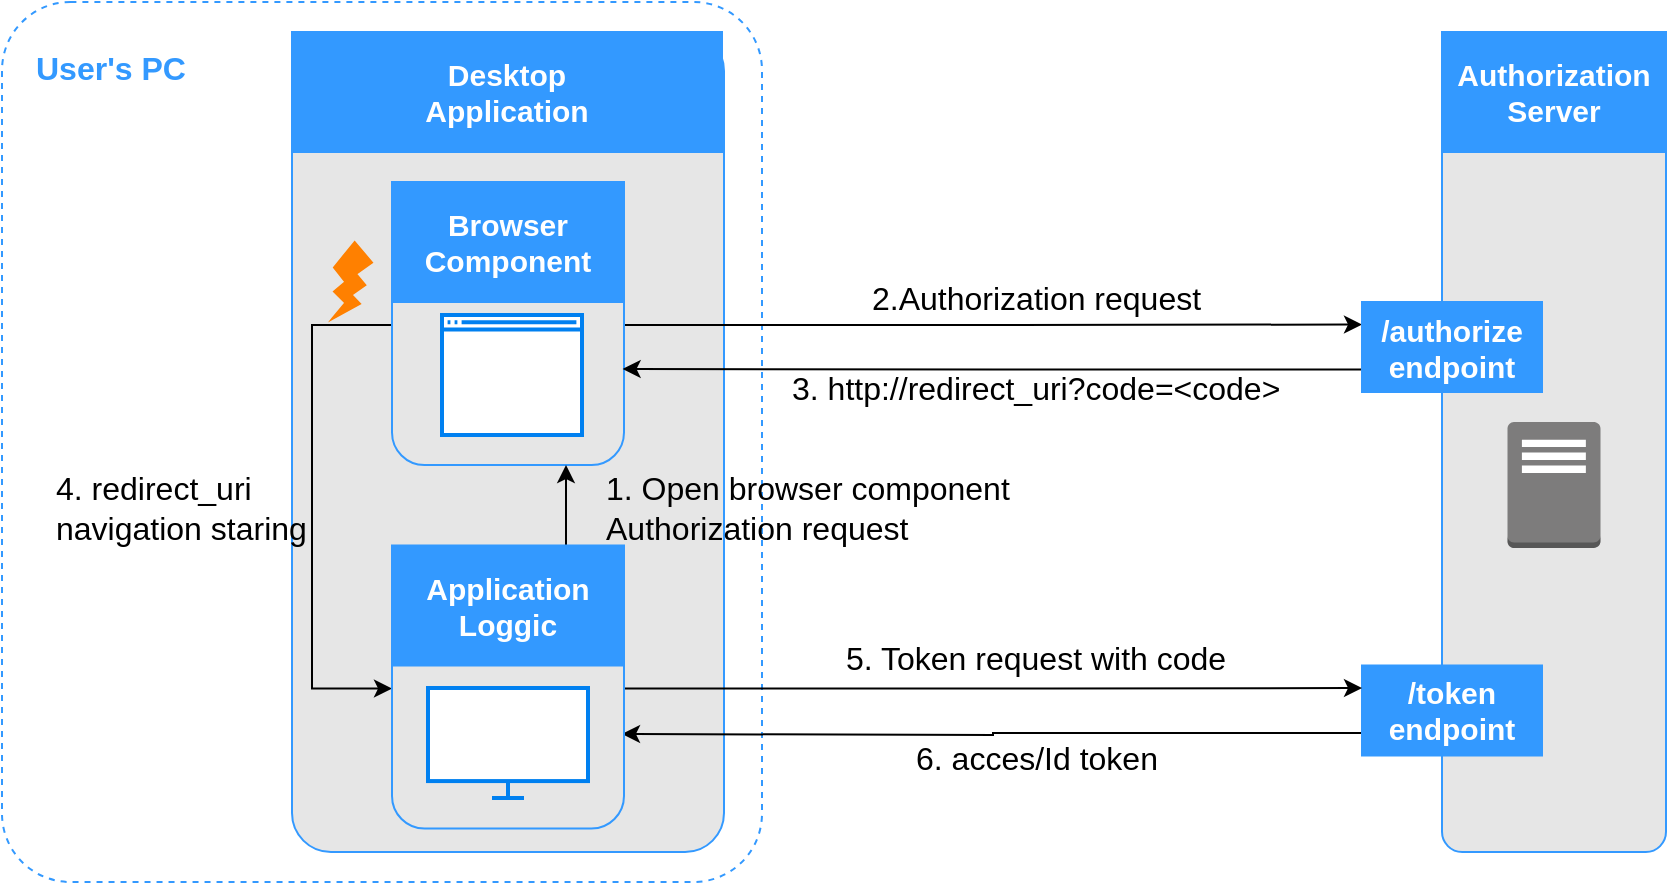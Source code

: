 <mxfile version="20.8.10" type="device"><diagram id="OfzPWfphn4oObmjZ9aE_" name="Strona-1"><mxGraphModel dx="1867" dy="1188" grid="1" gridSize="5" guides="1" tooltips="1" connect="1" arrows="1" fold="1" page="1" pageScale="1" pageWidth="827" pageHeight="1169" math="0" shadow="0"><root><mxCell id="0"/><mxCell id="1" parent="0"/><mxCell id="UyzauJDDtlnSS3H98DLt-3" value="" style="rounded=1;whiteSpace=wrap;html=1;strokeColor=#3399FF;strokeWidth=1;fillColor=none;fontFamily=Verdana;fontSize=12;fontColor=#00BEF2;perimeterSpacing=0;imageHeight=24;arcSize=9;dashed=1;" parent="1" vertex="1"><mxGeometry x="-280" y="320" width="380" height="440" as="geometry"/></mxCell><mxCell id="orviERpDeHOa16BACyF0-30" value="" style="rounded=1;whiteSpace=wrap;html=1;strokeColor=#3399FF;strokeWidth=1;fillColor=#E6E6E6;fontFamily=Verdana;fontSize=12;fontColor=#000000;perimeterSpacing=0;imageHeight=24;arcSize=9;" parent="1" vertex="1"><mxGeometry x="-135" y="335" width="216" height="410" as="geometry"/></mxCell><mxCell id="orviERpDeHOa16BACyF0-31" value="Desktop&lt;br&gt;Application" style="whiteSpace=wrap;html=1;strokeColor=#3399FF;strokeWidth=1;fillColor=#3399FF;fontFamily=Helvetica;fontSize=15;fontColor=#FFFFFF;fontStyle=1" parent="1" vertex="1"><mxGeometry x="-135" y="335" width="215" height="60" as="geometry"/></mxCell><mxCell id="7BbOpquyFFsGqLGS4olT-8" style="edgeStyle=orthogonalEdgeStyle;rounded=0;orthogonalLoop=1;jettySize=auto;html=1;exitX=1;exitY=0.5;exitDx=0;exitDy=0;entryX=0;entryY=0.25;entryDx=0;entryDy=0;" parent="1" source="orviERpDeHOa16BACyF0-34" target="7BbOpquyFFsGqLGS4olT-7" edge="1"><mxGeometry relative="1" as="geometry"/></mxCell><mxCell id="Bq95SBn1qcoN9RhXfWMz-5" style="edgeStyle=orthogonalEdgeStyle;rounded=0;orthogonalLoop=1;jettySize=auto;html=1;exitX=0;exitY=0.5;exitDx=0;exitDy=0;entryX=0;entryY=0.5;entryDx=0;entryDy=0;" parent="1" source="orviERpDeHOa16BACyF0-34" target="Bq95SBn1qcoN9RhXfWMz-1" edge="1"><mxGeometry relative="1" as="geometry"><Array as="points"><mxPoint x="-125" y="482"/><mxPoint x="-125" y="663"/></Array></mxGeometry></mxCell><mxCell id="orviERpDeHOa16BACyF0-34" value="" style="rounded=1;whiteSpace=wrap;html=1;strokeColor=#3399FF;strokeWidth=1;fillColor=#E6E6E6;fontFamily=Verdana;fontSize=12;fontColor=#00BEF2;perimeterSpacing=0;imageHeight=24;arcSize=14;" parent="1" vertex="1"><mxGeometry x="-85" y="411.5" width="116" height="140" as="geometry"/></mxCell><mxCell id="orviERpDeHOa16BACyF0-35" value="Browser&lt;br&gt;Component" style="whiteSpace=wrap;html=1;strokeColor=#3399FF;strokeWidth=1;fillColor=#3399FF;fontFamily=Helvetica;fontSize=15;fontColor=#FFFFFF;fontStyle=1" parent="1" vertex="1"><mxGeometry x="-85" y="410" width="116" height="60" as="geometry"/></mxCell><mxCell id="orviERpDeHOa16BACyF0-38" value="" style="rounded=1;whiteSpace=wrap;html=1;strokeColor=#3399FF;strokeWidth=1;fillColor=#E6E6E6;fontFamily=Verdana;fontSize=12;fontColor=#00BEF2;perimeterSpacing=0;imageHeight=24;arcSize=9;" parent="1" vertex="1"><mxGeometry x="440" y="349" width="112" height="396" as="geometry"/></mxCell><mxCell id="orviERpDeHOa16BACyF0-39" value="Authorization Server" style="whiteSpace=wrap;html=1;strokeColor=#3399FF;strokeWidth=1;fillColor=#3399FF;fontFamily=Helvetica;fontSize=15;fontColor=#FFFFFF;fontStyle=1" parent="1" vertex="1"><mxGeometry x="440" y="335" width="112" height="60" as="geometry"/></mxCell><mxCell id="jQCTnE5i0i919tLjeEte-14" value="" style="html=1;verticalLabelPosition=bottom;align=center;labelBackgroundColor=#ffffff;verticalAlign=top;strokeWidth=2;strokeColor=#0080F0;shadow=0;dashed=0;shape=mxgraph.ios7.icons.window;" parent="1" vertex="1"><mxGeometry x="-60" y="476.5" width="70" height="60" as="geometry"/></mxCell><mxCell id="7BbOpquyFFsGqLGS4olT-3" value="" style="outlineConnect=0;dashed=0;verticalLabelPosition=bottom;verticalAlign=top;align=center;html=1;shape=mxgraph.aws3.traditional_server;fillColor=#7D7C7C;gradientColor=none;" parent="1" vertex="1"><mxGeometry x="472.75" y="530" width="46.5" height="63" as="geometry"/></mxCell><mxCell id="7BbOpquyFFsGqLGS4olT-18" style="edgeStyle=orthogonalEdgeStyle;rounded=0;orthogonalLoop=1;jettySize=auto;html=1;exitX=0;exitY=0.75;exitDx=0;exitDy=0;entryX=0.994;entryY=0.657;entryDx=0;entryDy=0;entryPerimeter=0;fontSize=16;" parent="1" source="7BbOpquyFFsGqLGS4olT-7" target="orviERpDeHOa16BACyF0-34" edge="1"><mxGeometry relative="1" as="geometry"/></mxCell><mxCell id="7BbOpquyFFsGqLGS4olT-7" value="/authorize&lt;br&gt;endpoint" style="whiteSpace=wrap;html=1;strokeColor=#3399FF;strokeWidth=1;fillColor=#3399FF;fontFamily=Helvetica;fontSize=15;fontColor=#FFFFFF;fontStyle=1" parent="1" vertex="1"><mxGeometry x="400" y="470" width="90" height="45" as="geometry"/></mxCell><mxCell id="7BbOpquyFFsGqLGS4olT-11" value="4. redirect_uri&lt;br&gt;navigation staring" style="text;html=1;align=left;verticalAlign=middle;resizable=0;points=[];autosize=1;strokeColor=none;fillColor=none;fontSize=16;" parent="1" vertex="1"><mxGeometry x="-255" y="545" width="145" height="55" as="geometry"/></mxCell><mxCell id="7BbOpquyFFsGqLGS4olT-16" value="2.Authorization request" style="text;html=1;align=left;verticalAlign=middle;resizable=0;points=[];autosize=1;strokeColor=none;fillColor=none;fontSize=16;" parent="1" vertex="1"><mxGeometry x="152.5" y="450" width="185" height="35" as="geometry"/></mxCell><mxCell id="7BbOpquyFFsGqLGS4olT-19" value="3. http://redirect_uri?code=&amp;lt;code&amp;gt;" style="text;html=1;align=left;verticalAlign=middle;resizable=0;points=[];autosize=1;strokeColor=none;fillColor=none;fontSize=16;" parent="1" vertex="1"><mxGeometry x="112.5" y="495" width="265" height="35" as="geometry"/></mxCell><mxCell id="7BbOpquyFFsGqLGS4olT-38" style="edgeStyle=orthogonalEdgeStyle;rounded=0;orthogonalLoop=1;jettySize=auto;html=1;exitX=0;exitY=0.75;exitDx=0;exitDy=0;fontSize=16;strokeColor=#000000;" parent="1" source="7BbOpquyFFsGqLGS4olT-36" edge="1"><mxGeometry relative="1" as="geometry"><mxPoint x="30" y="686" as="targetPoint"/></mxGeometry></mxCell><mxCell id="7BbOpquyFFsGqLGS4olT-36" value="/token&lt;br&gt;endpoint" style="whiteSpace=wrap;html=1;strokeColor=#3399FF;strokeWidth=1;fillColor=#3399FF;fontFamily=Helvetica;fontSize=15;fontColor=#FFFFFF;fontStyle=1" parent="1" vertex="1"><mxGeometry x="400" y="651.75" width="90" height="45" as="geometry"/></mxCell><mxCell id="7BbOpquyFFsGqLGS4olT-39" value="5. Token request with code" style="text;html=1;align=left;verticalAlign=middle;resizable=0;points=[];autosize=1;strokeColor=none;fillColor=none;fontSize=16;" parent="1" vertex="1"><mxGeometry x="140" y="630" width="210" height="35" as="geometry"/></mxCell><mxCell id="7BbOpquyFFsGqLGS4olT-40" value="6. acces/Id token" style="text;html=1;align=left;verticalAlign=middle;resizable=0;points=[];autosize=1;strokeColor=none;fillColor=none;fontSize=16;" parent="1" vertex="1"><mxGeometry x="175" y="680" width="140" height="35" as="geometry"/></mxCell><mxCell id="UyzauJDDtlnSS3H98DLt-2" value="User's PC" style="text;html=1;align=left;verticalAlign=middle;resizable=0;points=[];autosize=1;strokeColor=none;fillColor=none;fontSize=16;fontColor=#3399FF;fontStyle=1" parent="1" vertex="1"><mxGeometry x="-265" y="335" width="95" height="35" as="geometry"/></mxCell><mxCell id="Bq95SBn1qcoN9RhXfWMz-6" style="edgeStyle=orthogonalEdgeStyle;rounded=0;orthogonalLoop=1;jettySize=auto;html=1;exitX=1;exitY=0.5;exitDx=0;exitDy=0;entryX=0;entryY=0.25;entryDx=0;entryDy=0;" parent="1" source="Bq95SBn1qcoN9RhXfWMz-1" target="7BbOpquyFFsGqLGS4olT-36" edge="1"><mxGeometry relative="1" as="geometry"><Array as="points"><mxPoint x="245" y="663"/><mxPoint x="245" y="663"/></Array></mxGeometry></mxCell><mxCell id="Bq95SBn1qcoN9RhXfWMz-1" value="" style="rounded=1;whiteSpace=wrap;html=1;strokeColor=#3399FF;strokeWidth=1;fillColor=#E6E6E6;fontFamily=Verdana;fontSize=12;fontColor=#00BEF2;perimeterSpacing=0;imageHeight=24;arcSize=14;" parent="1" vertex="1"><mxGeometry x="-85" y="593.25" width="116" height="140" as="geometry"/></mxCell><mxCell id="Bq95SBn1qcoN9RhXfWMz-8" style="edgeStyle=orthogonalEdgeStyle;rounded=0;orthogonalLoop=1;jettySize=auto;html=1;exitX=0.75;exitY=0;exitDx=0;exitDy=0;entryX=0.75;entryY=1;entryDx=0;entryDy=0;" parent="1" source="Bq95SBn1qcoN9RhXfWMz-2" target="orviERpDeHOa16BACyF0-34" edge="1"><mxGeometry relative="1" as="geometry"/></mxCell><mxCell id="Bq95SBn1qcoN9RhXfWMz-2" value="Application&lt;br&gt;Loggic" style="whiteSpace=wrap;html=1;strokeColor=#3399FF;strokeWidth=1;fillColor=#3399FF;fontFamily=Helvetica;fontSize=15;fontColor=#FFFFFF;fontStyle=1" parent="1" vertex="1"><mxGeometry x="-85" y="591.75" width="116" height="60" as="geometry"/></mxCell><mxCell id="Bq95SBn1qcoN9RhXfWMz-4" value="" style="html=1;verticalLabelPosition=bottom;align=center;labelBackgroundColor=#ffffff;verticalAlign=top;strokeWidth=2;strokeColor=#0080F0;shadow=0;dashed=0;shape=mxgraph.ios7.icons.monitor;" parent="1" vertex="1"><mxGeometry x="-67" y="663" width="80" height="55" as="geometry"/></mxCell><mxCell id="Bq95SBn1qcoN9RhXfWMz-9" value="1. Open browser component&lt;br style=&quot;font-size: 16px;&quot;&gt;Authorization request" style="text;html=1;align=left;verticalAlign=middle;resizable=0;points=[];autosize=1;strokeColor=none;fillColor=none;fontSize=16;" parent="1" vertex="1"><mxGeometry x="20" y="545" width="225" height="55" as="geometry"/></mxCell><mxCell id="Bq95SBn1qcoN9RhXfWMz-10" value="" style="verticalLabelPosition=bottom;verticalAlign=top;html=1;shape=mxgraph.basic.flash;fillColor=#FF8000;strokeColor=#FF8000;" parent="1" vertex="1"><mxGeometry x="-115" y="440" width="20" height="38.5" as="geometry"/></mxCell></root></mxGraphModel></diagram></mxfile>